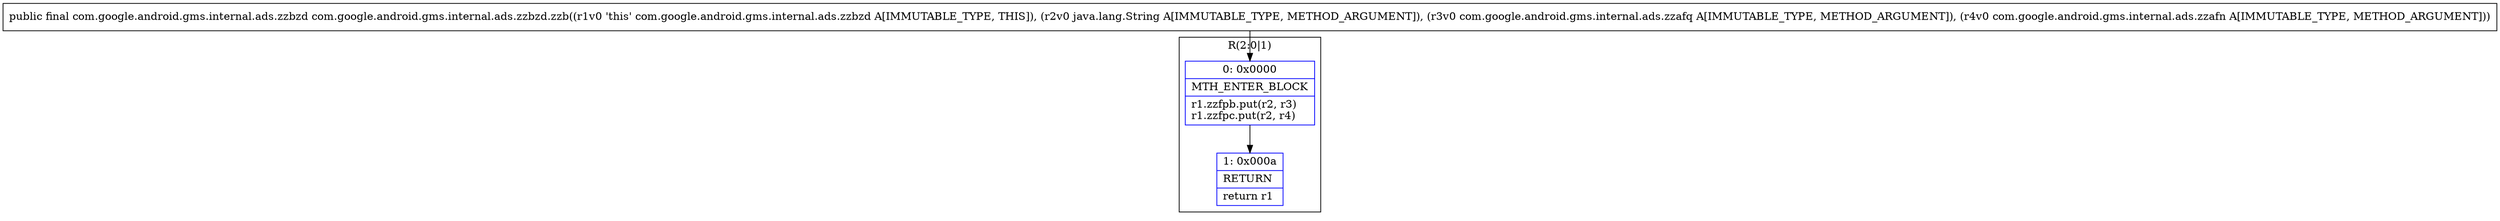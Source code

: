 digraph "CFG forcom.google.android.gms.internal.ads.zzbzd.zzb(Ljava\/lang\/String;Lcom\/google\/android\/gms\/internal\/ads\/zzafq;Lcom\/google\/android\/gms\/internal\/ads\/zzafn;)Lcom\/google\/android\/gms\/internal\/ads\/zzbzd;" {
subgraph cluster_Region_1865804341 {
label = "R(2:0|1)";
node [shape=record,color=blue];
Node_0 [shape=record,label="{0\:\ 0x0000|MTH_ENTER_BLOCK\l|r1.zzfpb.put(r2, r3)\lr1.zzfpc.put(r2, r4)\l}"];
Node_1 [shape=record,label="{1\:\ 0x000a|RETURN\l|return r1\l}"];
}
MethodNode[shape=record,label="{public final com.google.android.gms.internal.ads.zzbzd com.google.android.gms.internal.ads.zzbzd.zzb((r1v0 'this' com.google.android.gms.internal.ads.zzbzd A[IMMUTABLE_TYPE, THIS]), (r2v0 java.lang.String A[IMMUTABLE_TYPE, METHOD_ARGUMENT]), (r3v0 com.google.android.gms.internal.ads.zzafq A[IMMUTABLE_TYPE, METHOD_ARGUMENT]), (r4v0 com.google.android.gms.internal.ads.zzafn A[IMMUTABLE_TYPE, METHOD_ARGUMENT])) }"];
MethodNode -> Node_0;
Node_0 -> Node_1;
}

